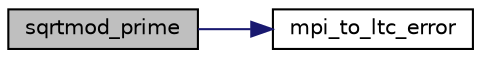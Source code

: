 digraph "sqrtmod_prime"
{
 // LATEX_PDF_SIZE
  edge [fontname="Helvetica",fontsize="10",labelfontname="Helvetica",labelfontsize="10"];
  node [fontname="Helvetica",fontsize="10",shape=record];
  rankdir="LR";
  Node144 [label="sqrtmod_prime",height=0.2,width=0.4,color="black", fillcolor="grey75", style="filled", fontcolor="black",tooltip=" "];
  Node144 -> Node145 [color="midnightblue",fontsize="10",style="solid"];
  Node145 [label="mpi_to_ltc_error",height=0.2,width=0.4,color="black", fillcolor="white", style="filled",URL="$ltm__desc_8c.html#abc21dd3358332c6bcdd2ec873ab5c5a6",tooltip="Convert a MPI error to a LTC error (Possibly the most powerful function ever! Oh wait...."];
}
